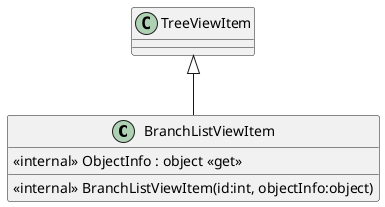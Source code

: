 @startuml
class BranchListViewItem {
    <<internal>> ObjectInfo : object <<get>>
    <<internal>> BranchListViewItem(id:int, objectInfo:object)
}
TreeViewItem <|-- BranchListViewItem
@enduml
